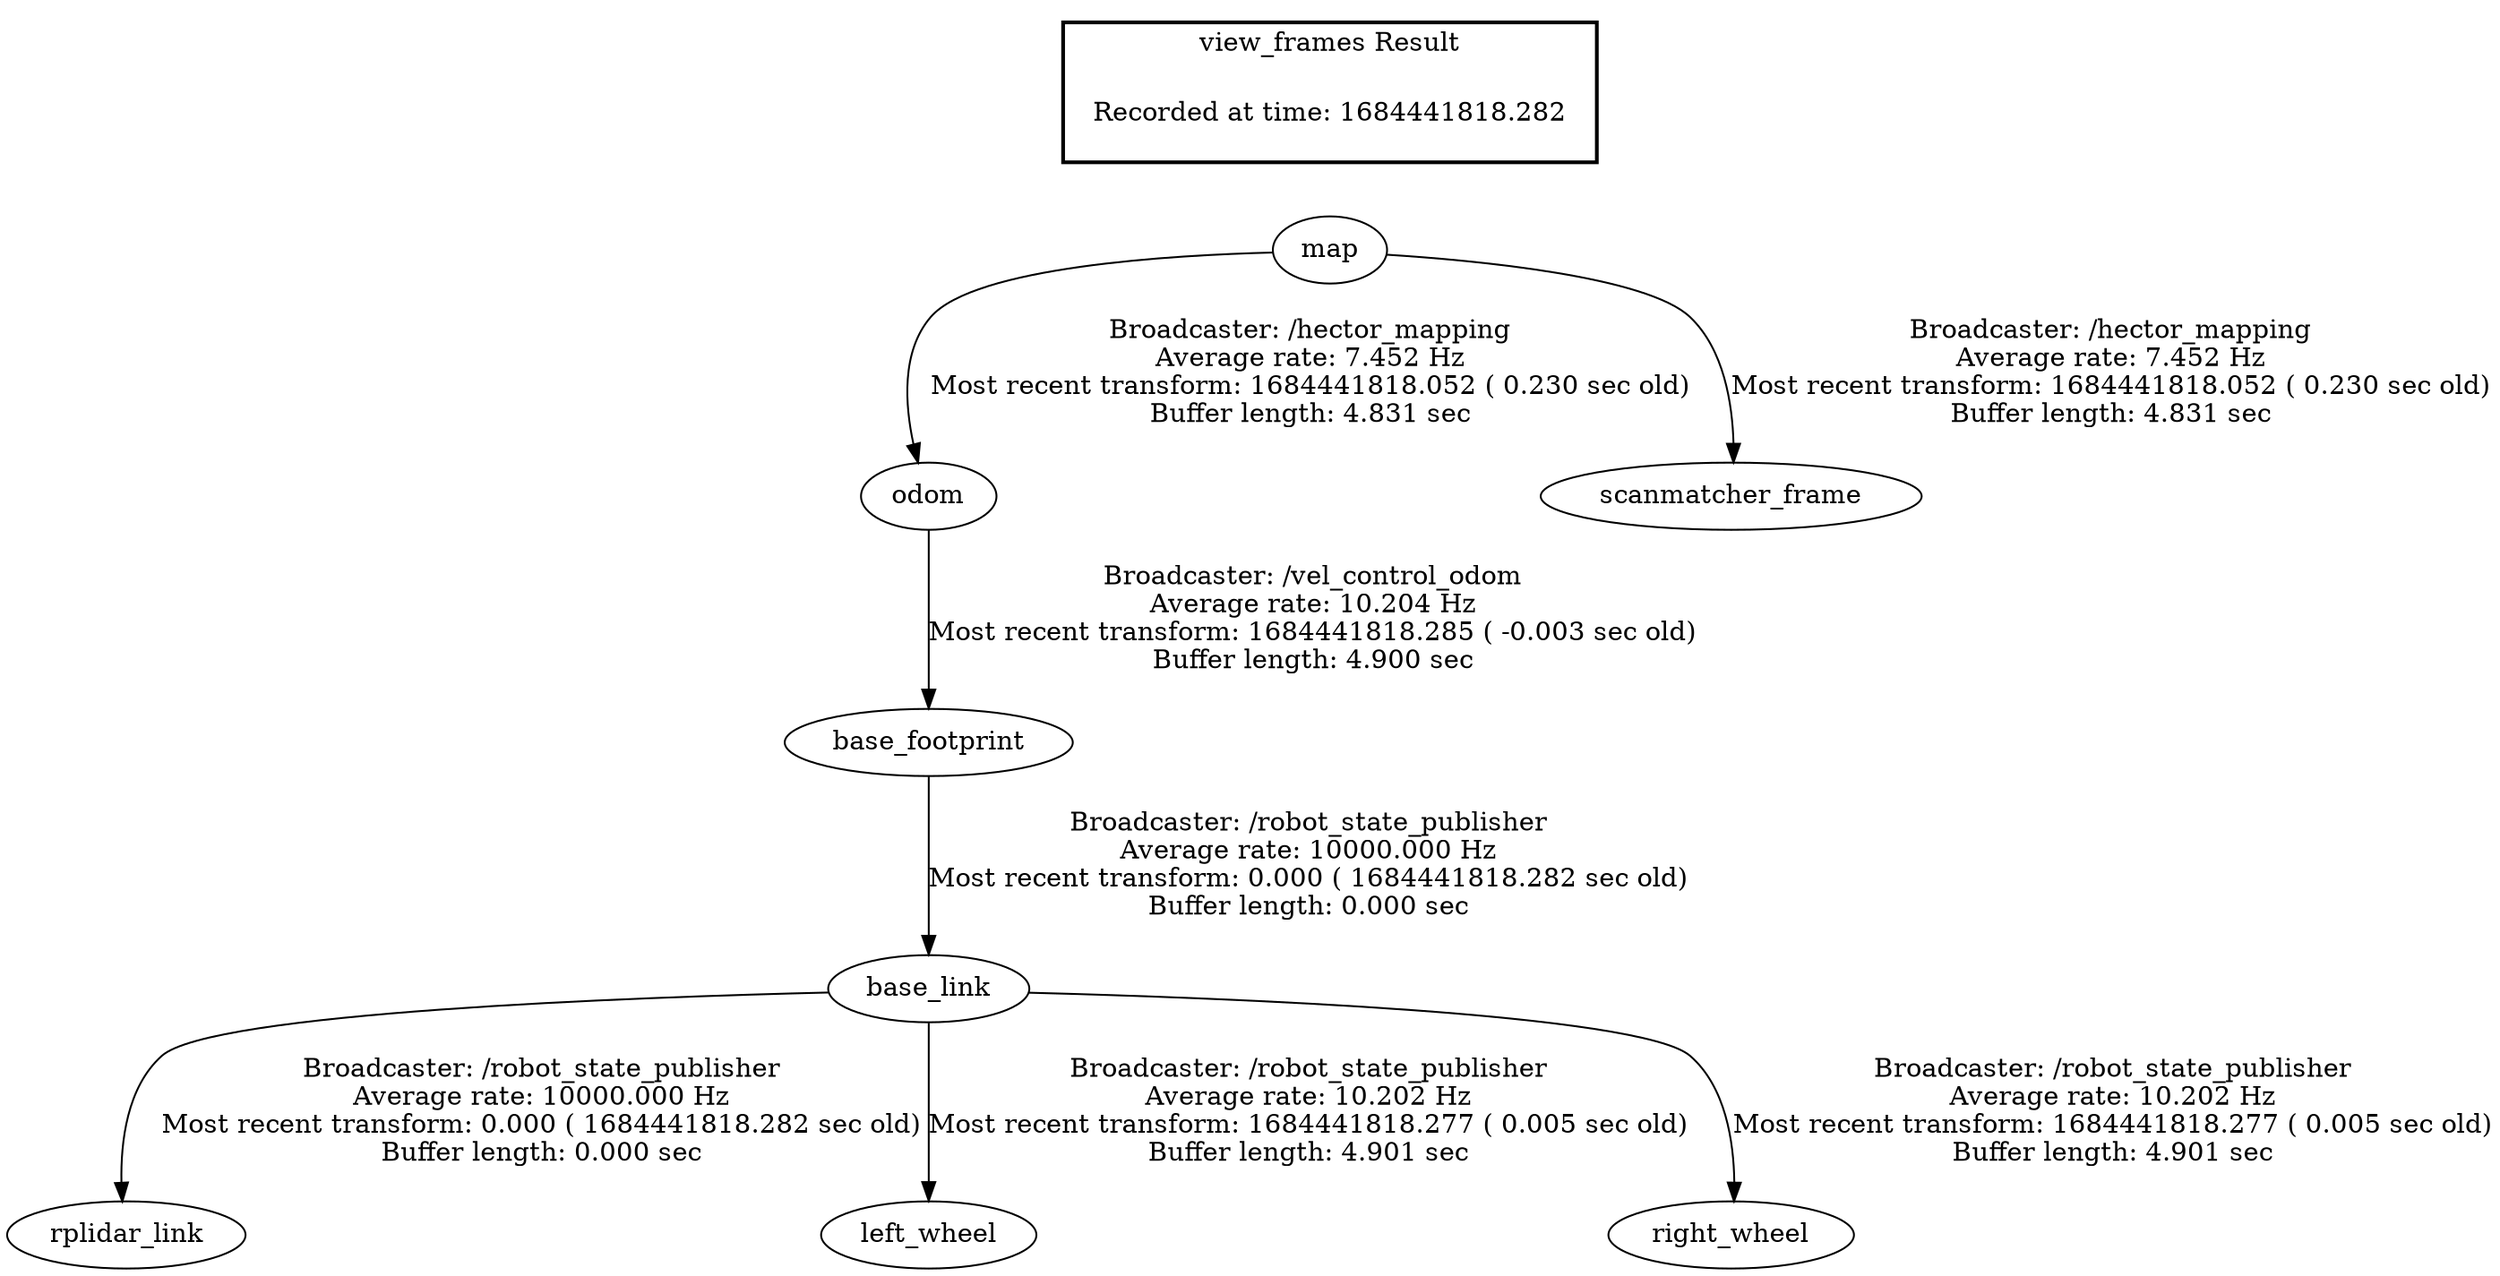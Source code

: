 digraph G {
"base_footprint" -> "base_link"[label="Broadcaster: /robot_state_publisher\nAverage rate: 10000.000 Hz\nMost recent transform: 0.000 ( 1684441818.282 sec old)\nBuffer length: 0.000 sec\n"];
"odom" -> "base_footprint"[label="Broadcaster: /vel_control_odom\nAverage rate: 10.204 Hz\nMost recent transform: 1684441818.285 ( -0.003 sec old)\nBuffer length: 4.900 sec\n"];
"base_link" -> "rplidar_link"[label="Broadcaster: /robot_state_publisher\nAverage rate: 10000.000 Hz\nMost recent transform: 0.000 ( 1684441818.282 sec old)\nBuffer length: 0.000 sec\n"];
"map" -> "odom"[label="Broadcaster: /hector_mapping\nAverage rate: 7.452 Hz\nMost recent transform: 1684441818.052 ( 0.230 sec old)\nBuffer length: 4.831 sec\n"];
"base_link" -> "left_wheel"[label="Broadcaster: /robot_state_publisher\nAverage rate: 10.202 Hz\nMost recent transform: 1684441818.277 ( 0.005 sec old)\nBuffer length: 4.901 sec\n"];
"base_link" -> "right_wheel"[label="Broadcaster: /robot_state_publisher\nAverage rate: 10.202 Hz\nMost recent transform: 1684441818.277 ( 0.005 sec old)\nBuffer length: 4.901 sec\n"];
"map" -> "scanmatcher_frame"[label="Broadcaster: /hector_mapping\nAverage rate: 7.452 Hz\nMost recent transform: 1684441818.052 ( 0.230 sec old)\nBuffer length: 4.831 sec\n"];
edge [style=invis];
 subgraph cluster_legend { style=bold; color=black; label ="view_frames Result";
"Recorded at time: 1684441818.282"[ shape=plaintext ] ;
 }->"map";
}
